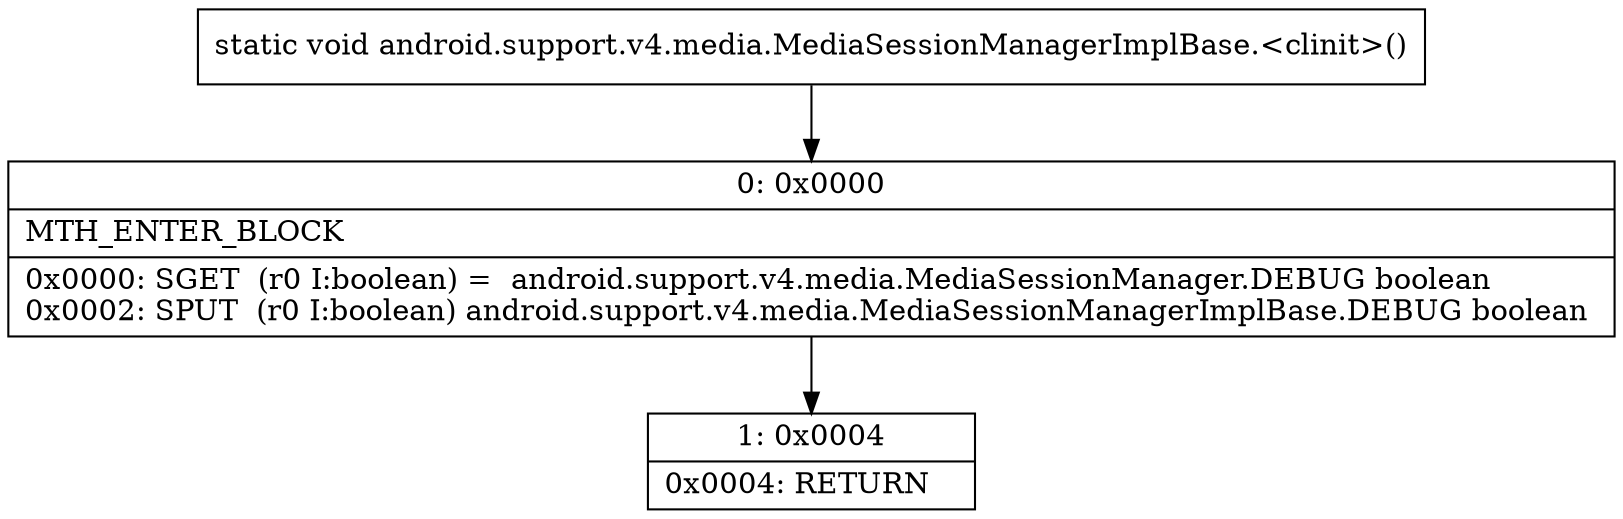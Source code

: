 digraph "CFG forandroid.support.v4.media.MediaSessionManagerImplBase.\<clinit\>()V" {
Node_0 [shape=record,label="{0\:\ 0x0000|MTH_ENTER_BLOCK\l|0x0000: SGET  (r0 I:boolean) =  android.support.v4.media.MediaSessionManager.DEBUG boolean \l0x0002: SPUT  (r0 I:boolean) android.support.v4.media.MediaSessionManagerImplBase.DEBUG boolean \l}"];
Node_1 [shape=record,label="{1\:\ 0x0004|0x0004: RETURN   \l}"];
MethodNode[shape=record,label="{static void android.support.v4.media.MediaSessionManagerImplBase.\<clinit\>() }"];
MethodNode -> Node_0;
Node_0 -> Node_1;
}

